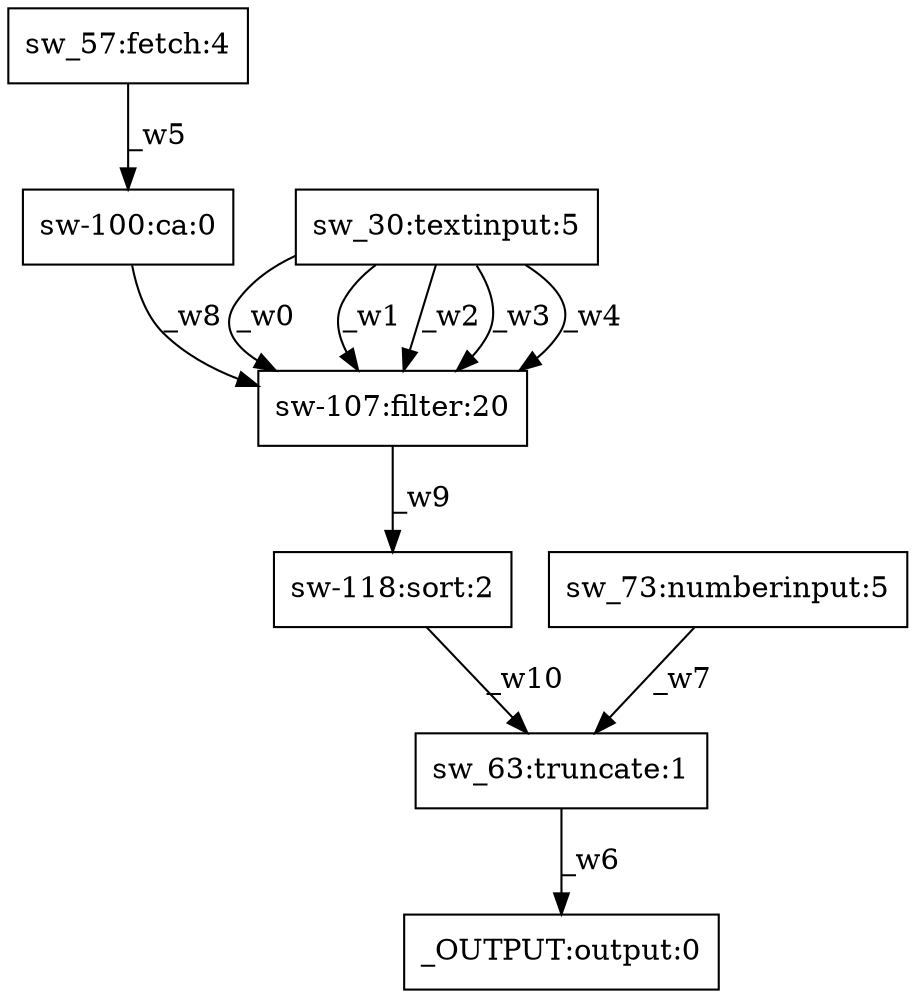 digraph test1 { node [shape=box] "sw_57" [label="sw_57:fetch:4"];"sw_63" [label="sw_63:truncate:1"];"_OUTPUT" [label="_OUTPUT:output:0"];"sw_30" [label="sw_30:textinput:5"];"sw-107" [label="sw-107:filter:20"];"sw-118" [label="sw-118:sort:2"];"sw_73" [label="sw_73:numberinput:5"];"sw-100" [label="sw-100:ca:0"];"sw_30" -> "sw-107" [label="_w0"];"sw_30" -> "sw-107" [label="_w1"];"sw_30" -> "sw-107" [label="_w2"];"sw_30" -> "sw-107" [label="_w3"];"sw_30" -> "sw-107" [label="_w4"];"sw_57" -> "sw-100" [label="_w5"];"sw_63" -> "_OUTPUT" [label="_w6"];"sw_73" -> "sw_63" [label="_w7"];"sw-100" -> "sw-107" [label="_w8"];"sw-107" -> "sw-118" [label="_w9"];"sw-118" -> "sw_63" [label="_w10"];}